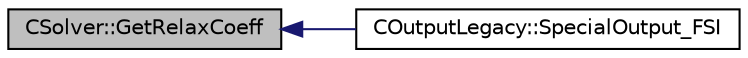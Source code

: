 digraph "CSolver::GetRelaxCoeff"
{
  edge [fontname="Helvetica",fontsize="10",labelfontname="Helvetica",labelfontsize="10"];
  node [fontname="Helvetica",fontsize="10",shape=record];
  rankdir="LR";
  Node2193 [label="CSolver::GetRelaxCoeff",height=0.2,width=0.4,color="black", fillcolor="grey75", style="filled", fontcolor="black"];
  Node2193 -> Node2194 [dir="back",color="midnightblue",fontsize="10",style="solid",fontname="Helvetica"];
  Node2194 [label="COutputLegacy::SpecialOutput_FSI",height=0.2,width=0.4,color="black", fillcolor="white", style="filled",URL="$class_c_output_legacy.html#aadde14a2d1374676b5c9dbdb91401ed8",tooltip="Create and write the file with the FSI convergence history. "];
}
